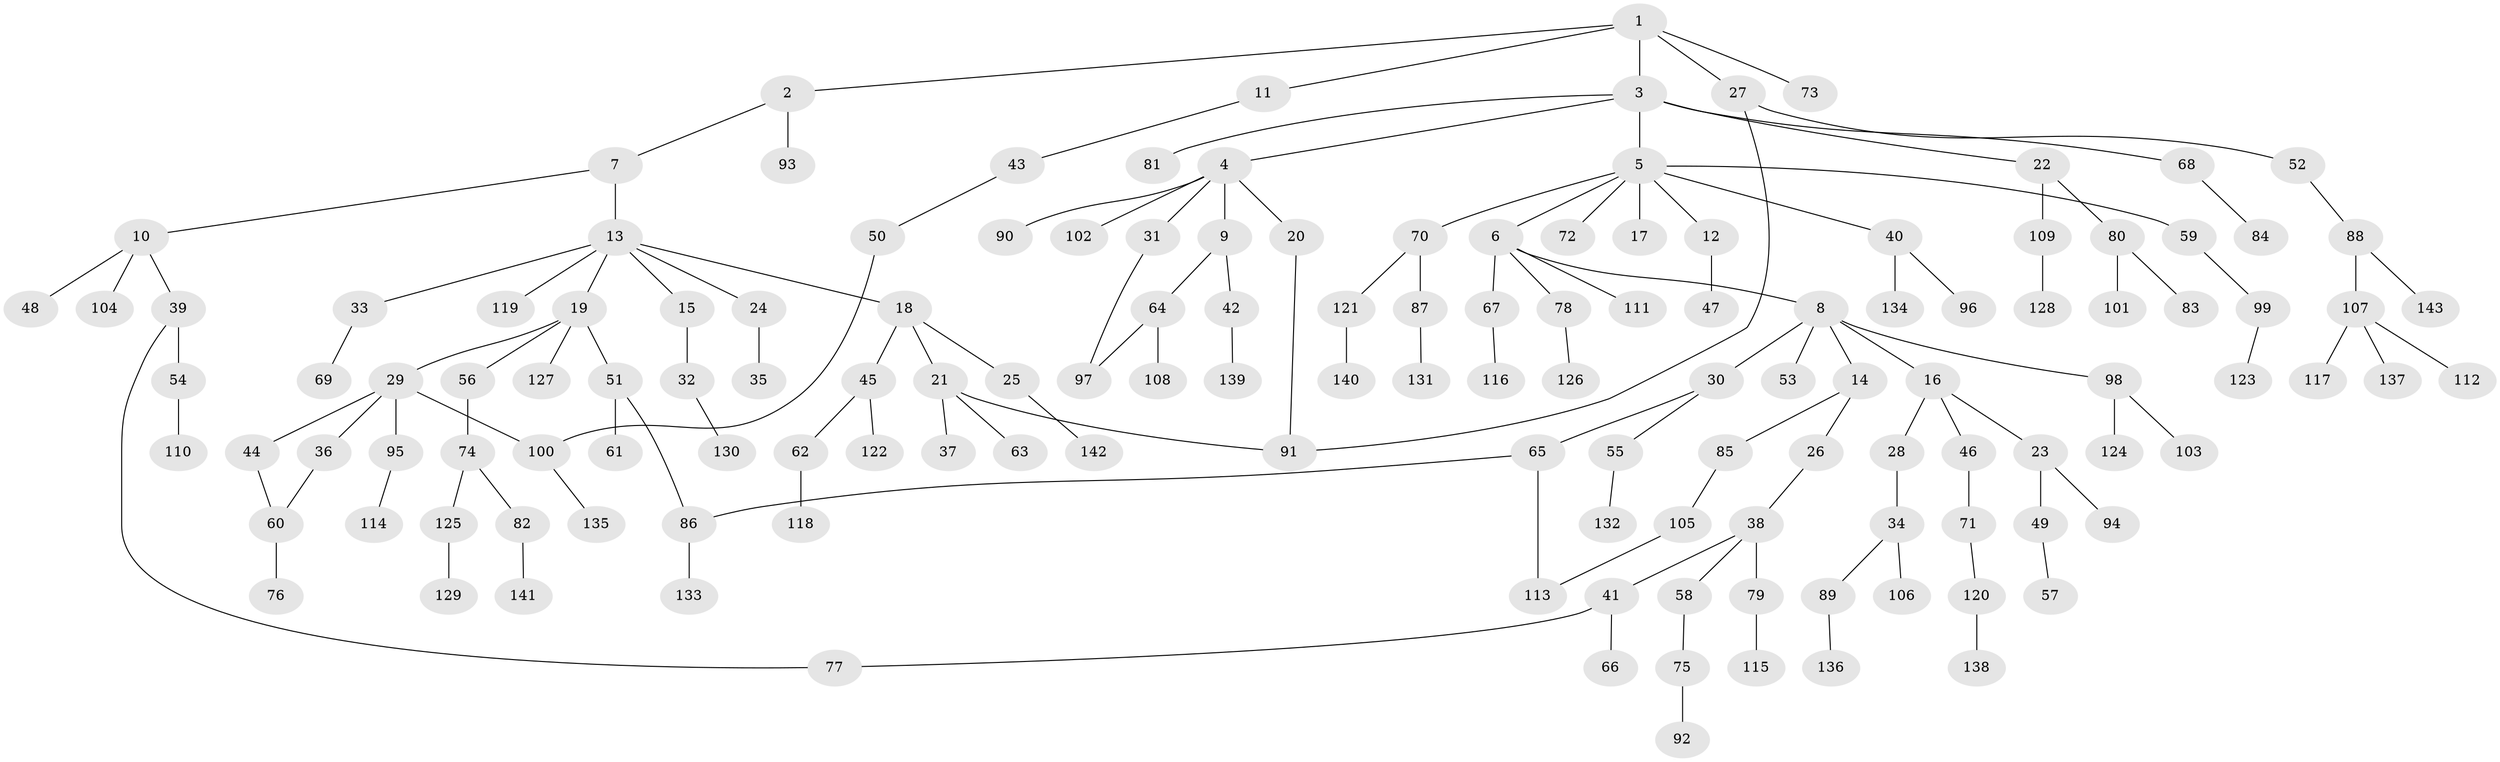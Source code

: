 // coarse degree distribution, {4: 0.23255813953488372, 2: 0.2558139534883721, 3: 0.13953488372093023, 1: 0.37209302325581395}
// Generated by graph-tools (version 1.1) at 2025/48/03/04/25 22:48:58]
// undirected, 143 vertices, 150 edges
graph export_dot {
  node [color=gray90,style=filled];
  1;
  2;
  3;
  4;
  5;
  6;
  7;
  8;
  9;
  10;
  11;
  12;
  13;
  14;
  15;
  16;
  17;
  18;
  19;
  20;
  21;
  22;
  23;
  24;
  25;
  26;
  27;
  28;
  29;
  30;
  31;
  32;
  33;
  34;
  35;
  36;
  37;
  38;
  39;
  40;
  41;
  42;
  43;
  44;
  45;
  46;
  47;
  48;
  49;
  50;
  51;
  52;
  53;
  54;
  55;
  56;
  57;
  58;
  59;
  60;
  61;
  62;
  63;
  64;
  65;
  66;
  67;
  68;
  69;
  70;
  71;
  72;
  73;
  74;
  75;
  76;
  77;
  78;
  79;
  80;
  81;
  82;
  83;
  84;
  85;
  86;
  87;
  88;
  89;
  90;
  91;
  92;
  93;
  94;
  95;
  96;
  97;
  98;
  99;
  100;
  101;
  102;
  103;
  104;
  105;
  106;
  107;
  108;
  109;
  110;
  111;
  112;
  113;
  114;
  115;
  116;
  117;
  118;
  119;
  120;
  121;
  122;
  123;
  124;
  125;
  126;
  127;
  128;
  129;
  130;
  131;
  132;
  133;
  134;
  135;
  136;
  137;
  138;
  139;
  140;
  141;
  142;
  143;
  1 -- 2;
  1 -- 3;
  1 -- 11;
  1 -- 27;
  1 -- 73;
  2 -- 7;
  2 -- 93;
  3 -- 4;
  3 -- 5;
  3 -- 22;
  3 -- 68;
  3 -- 81;
  4 -- 9;
  4 -- 20;
  4 -- 31;
  4 -- 90;
  4 -- 102;
  5 -- 6;
  5 -- 12;
  5 -- 17;
  5 -- 40;
  5 -- 59;
  5 -- 70;
  5 -- 72;
  6 -- 8;
  6 -- 67;
  6 -- 78;
  6 -- 111;
  7 -- 10;
  7 -- 13;
  8 -- 14;
  8 -- 16;
  8 -- 30;
  8 -- 53;
  8 -- 98;
  9 -- 42;
  9 -- 64;
  10 -- 39;
  10 -- 48;
  10 -- 104;
  11 -- 43;
  12 -- 47;
  13 -- 15;
  13 -- 18;
  13 -- 19;
  13 -- 24;
  13 -- 33;
  13 -- 119;
  14 -- 26;
  14 -- 85;
  15 -- 32;
  16 -- 23;
  16 -- 28;
  16 -- 46;
  18 -- 21;
  18 -- 25;
  18 -- 45;
  19 -- 29;
  19 -- 51;
  19 -- 56;
  19 -- 127;
  20 -- 91;
  21 -- 37;
  21 -- 63;
  21 -- 91;
  22 -- 80;
  22 -- 109;
  23 -- 49;
  23 -- 94;
  24 -- 35;
  25 -- 142;
  26 -- 38;
  27 -- 52;
  27 -- 91;
  28 -- 34;
  29 -- 36;
  29 -- 44;
  29 -- 95;
  29 -- 100;
  30 -- 55;
  30 -- 65;
  31 -- 97;
  32 -- 130;
  33 -- 69;
  34 -- 89;
  34 -- 106;
  36 -- 60;
  38 -- 41;
  38 -- 58;
  38 -- 79;
  39 -- 54;
  39 -- 77;
  40 -- 96;
  40 -- 134;
  41 -- 66;
  41 -- 77;
  42 -- 139;
  43 -- 50;
  44 -- 60;
  45 -- 62;
  45 -- 122;
  46 -- 71;
  49 -- 57;
  50 -- 100;
  51 -- 61;
  51 -- 86;
  52 -- 88;
  54 -- 110;
  55 -- 132;
  56 -- 74;
  58 -- 75;
  59 -- 99;
  60 -- 76;
  62 -- 118;
  64 -- 97;
  64 -- 108;
  65 -- 86;
  65 -- 113;
  67 -- 116;
  68 -- 84;
  70 -- 87;
  70 -- 121;
  71 -- 120;
  74 -- 82;
  74 -- 125;
  75 -- 92;
  78 -- 126;
  79 -- 115;
  80 -- 83;
  80 -- 101;
  82 -- 141;
  85 -- 105;
  86 -- 133;
  87 -- 131;
  88 -- 107;
  88 -- 143;
  89 -- 136;
  95 -- 114;
  98 -- 103;
  98 -- 124;
  99 -- 123;
  100 -- 135;
  105 -- 113;
  107 -- 112;
  107 -- 117;
  107 -- 137;
  109 -- 128;
  120 -- 138;
  121 -- 140;
  125 -- 129;
}

